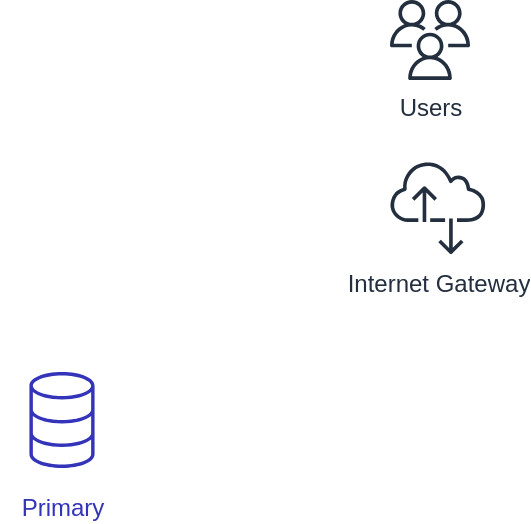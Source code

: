 <mxfile version="24.4.7" type="github">
  <diagram id="jrXY4hO8n29qiqvIHeQG" name="Page-1">
    <mxGraphModel dx="2634" dy="1946" grid="1" gridSize="10" guides="1" tooltips="1" connect="1" arrows="1" fold="1" page="0" pageScale="1" pageWidth="827" pageHeight="1169" math="0" shadow="0">
      <root>
        <mxCell id="0" />
        <mxCell id="1" parent="0" />
        <mxCell id="5G6M97Ru5O6IGqaMy1Rf-36" value="Internet Gateway" style="outlineConnect=0;fontColor=#232F3E;gradientColor=none;fillColor=#232F3E;strokeColor=none;dashed=0;verticalLabelPosition=bottom;verticalAlign=top;align=center;html=1;fontSize=12;fontStyle=0;aspect=fixed;pointerEvents=1;shape=mxgraph.aws4.internet_alt2;" parent="1" vertex="1">
          <mxGeometry x="-616" y="-820" width="48" height="48" as="geometry" />
        </mxCell>
        <mxCell id="5G6M97Ru5O6IGqaMy1Rf-37" value="Users" style="outlineConnect=0;fontColor=#232F3E;gradientColor=none;fillColor=#232F3E;strokeColor=none;dashed=0;verticalLabelPosition=bottom;verticalAlign=top;align=center;html=1;fontSize=12;fontStyle=0;aspect=fixed;pointerEvents=1;shape=mxgraph.aws4.users;" parent="1" vertex="1">
          <mxGeometry x="-616" y="-900" width="40" height="40" as="geometry" />
        </mxCell>
        <mxCell id="5G6M97Ru5O6IGqaMy1Rf-52" value="Primary" style="outlineConnect=0;gradientColor=none;dashed=0;verticalLabelPosition=bottom;verticalAlign=top;align=center;html=1;fontSize=12;fontStyle=0;aspect=fixed;shape=mxgraph.aws4.resourceIcon;resIcon=mxgraph.aws4.database;fillColor=none;strokeColor=#3334B9;fontColor=#3334B9;" parent="1" vertex="1">
          <mxGeometry x="-810" y="-720" width="60" height="60" as="geometry" />
        </mxCell>
      </root>
    </mxGraphModel>
  </diagram>
</mxfile>
